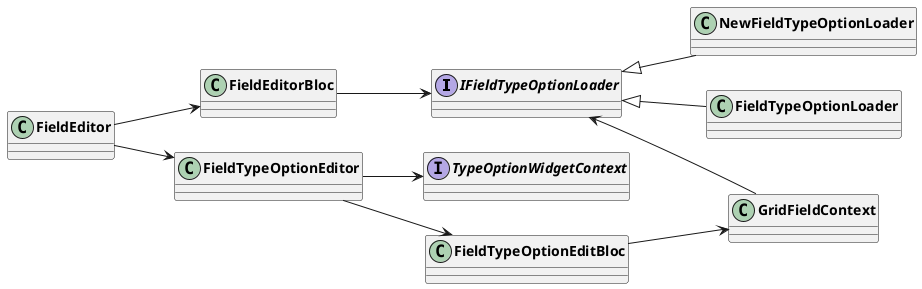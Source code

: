 
@startuml Field Editor
skinparam classFontStyle Bold
skinparam ActivityBackgroundColor Silver
skinparam ActivityBorderColor DimGray
left to right direction

interface IFieldTypeOptionLoader
interface TypeOptionWidgetContext

FieldEditor --> FieldEditorBloc
FieldEditor --> FieldTypeOptionEditor

'Context loader
FieldEditorBloc --> IFieldTypeOptionLoader
NewFieldTypeOptionLoader -u-|> IFieldTypeOptionLoader
FieldTypeOptionLoader -u-|> IFieldTypeOptionLoader

FieldTypeOptionEditor --> FieldTypeOptionEditBloc
FieldTypeOptionEditBloc --> GridFieldContext
GridFieldContext -u-> IFieldTypeOptionLoader

FieldTypeOptionEditor --> TypeOptionWidgetContext
@enduml

@startuml Field Type Option Editor
skinparam classFontStyle Bold
skinparam ActivityBackgroundColor Silver
skinparam ActivityBorderColor DimGray
left to right direction

interface TypeOptionWidgetContext

'type option builder
FieldTypeOptionEditor --> TypeOptionWidgetBuilder
CheckboxTypeOptionWidgetBuilder -u-|> TypeOptionWidgetBuilder
CheckboxTypeOptionWidgetBuilder --> CheckboxTypeOptionContext
CheckboxTypeOptionContext --|> TypeOptionWidgetContext

DateTypeOptionWidgetBuilder -u-|> TypeOptionWidgetBuilder
DateTypeOptionWidgetBuilder --> DateTypeOptionContext
DateTypeOptionContext --|> TypeOptionWidgetContext

NumberTypeOptionWidgetBuilder -u-|> TypeOptionWidgetBuilder
NumberTypeOptionWidgetBuilder --> NumberTypeOptionContext
NumberTypeOptionContext --|> TypeOptionWidgetContext

SingleSelectTypeOptionWidgetBuilder -u-|> TypeOptionWidgetBuilder
SingleSelectTypeOptionWidgetBuilder --> SingleSelectTypeOptionContext
SingleSelectTypeOptionContext --|> TypeOptionWidgetContext

MultiSelectTypeOptionWidgetBuilder -u-|> TypeOptionWidgetBuilder
MultiSelectTypeOptionWidgetBuilder --> MultiSelectTypeOptionContext
MultiSelectTypeOptionContext --|> TypeOptionWidgetContext


RichTextTypeOptionWidgetBuilder -u-|> TypeOptionWidgetBuilder
RichTextTypeOptionWidgetBuilder --> RichTextTypeOptionContext
RichTextTypeOptionContext --|> TypeOptionWidgetContext

URLTypeOptionWidgetBuilder -u-|> TypeOptionWidgetBuilder
URLTypeOptionWidgetBuilder -->URLTypeOptionContext
URLTypeOptionContext --|> TypeOptionWidgetContext

TypeOptionWidgetContext --> TypeOptionDataParser
DateTypeOptionDataParser -u-|> TypeOptionDataParser
MultiSelectTypeOptionDataParser -u-|> TypeOptionDataParser
NumberTypeOptionDataParser -u-|> TypeOptionDataParser
SingleSelectTypeOptionDataParser -u-|> TypeOptionDataParser
CheckboxTypeOptionDataParser -u-|> TypeOptionDataParser
RichTextTypeOptionDataParser -u-|> TypeOptionDataParser
URLTypeOptionDataParser -u-|> TypeOptionDataParser
@enduml

